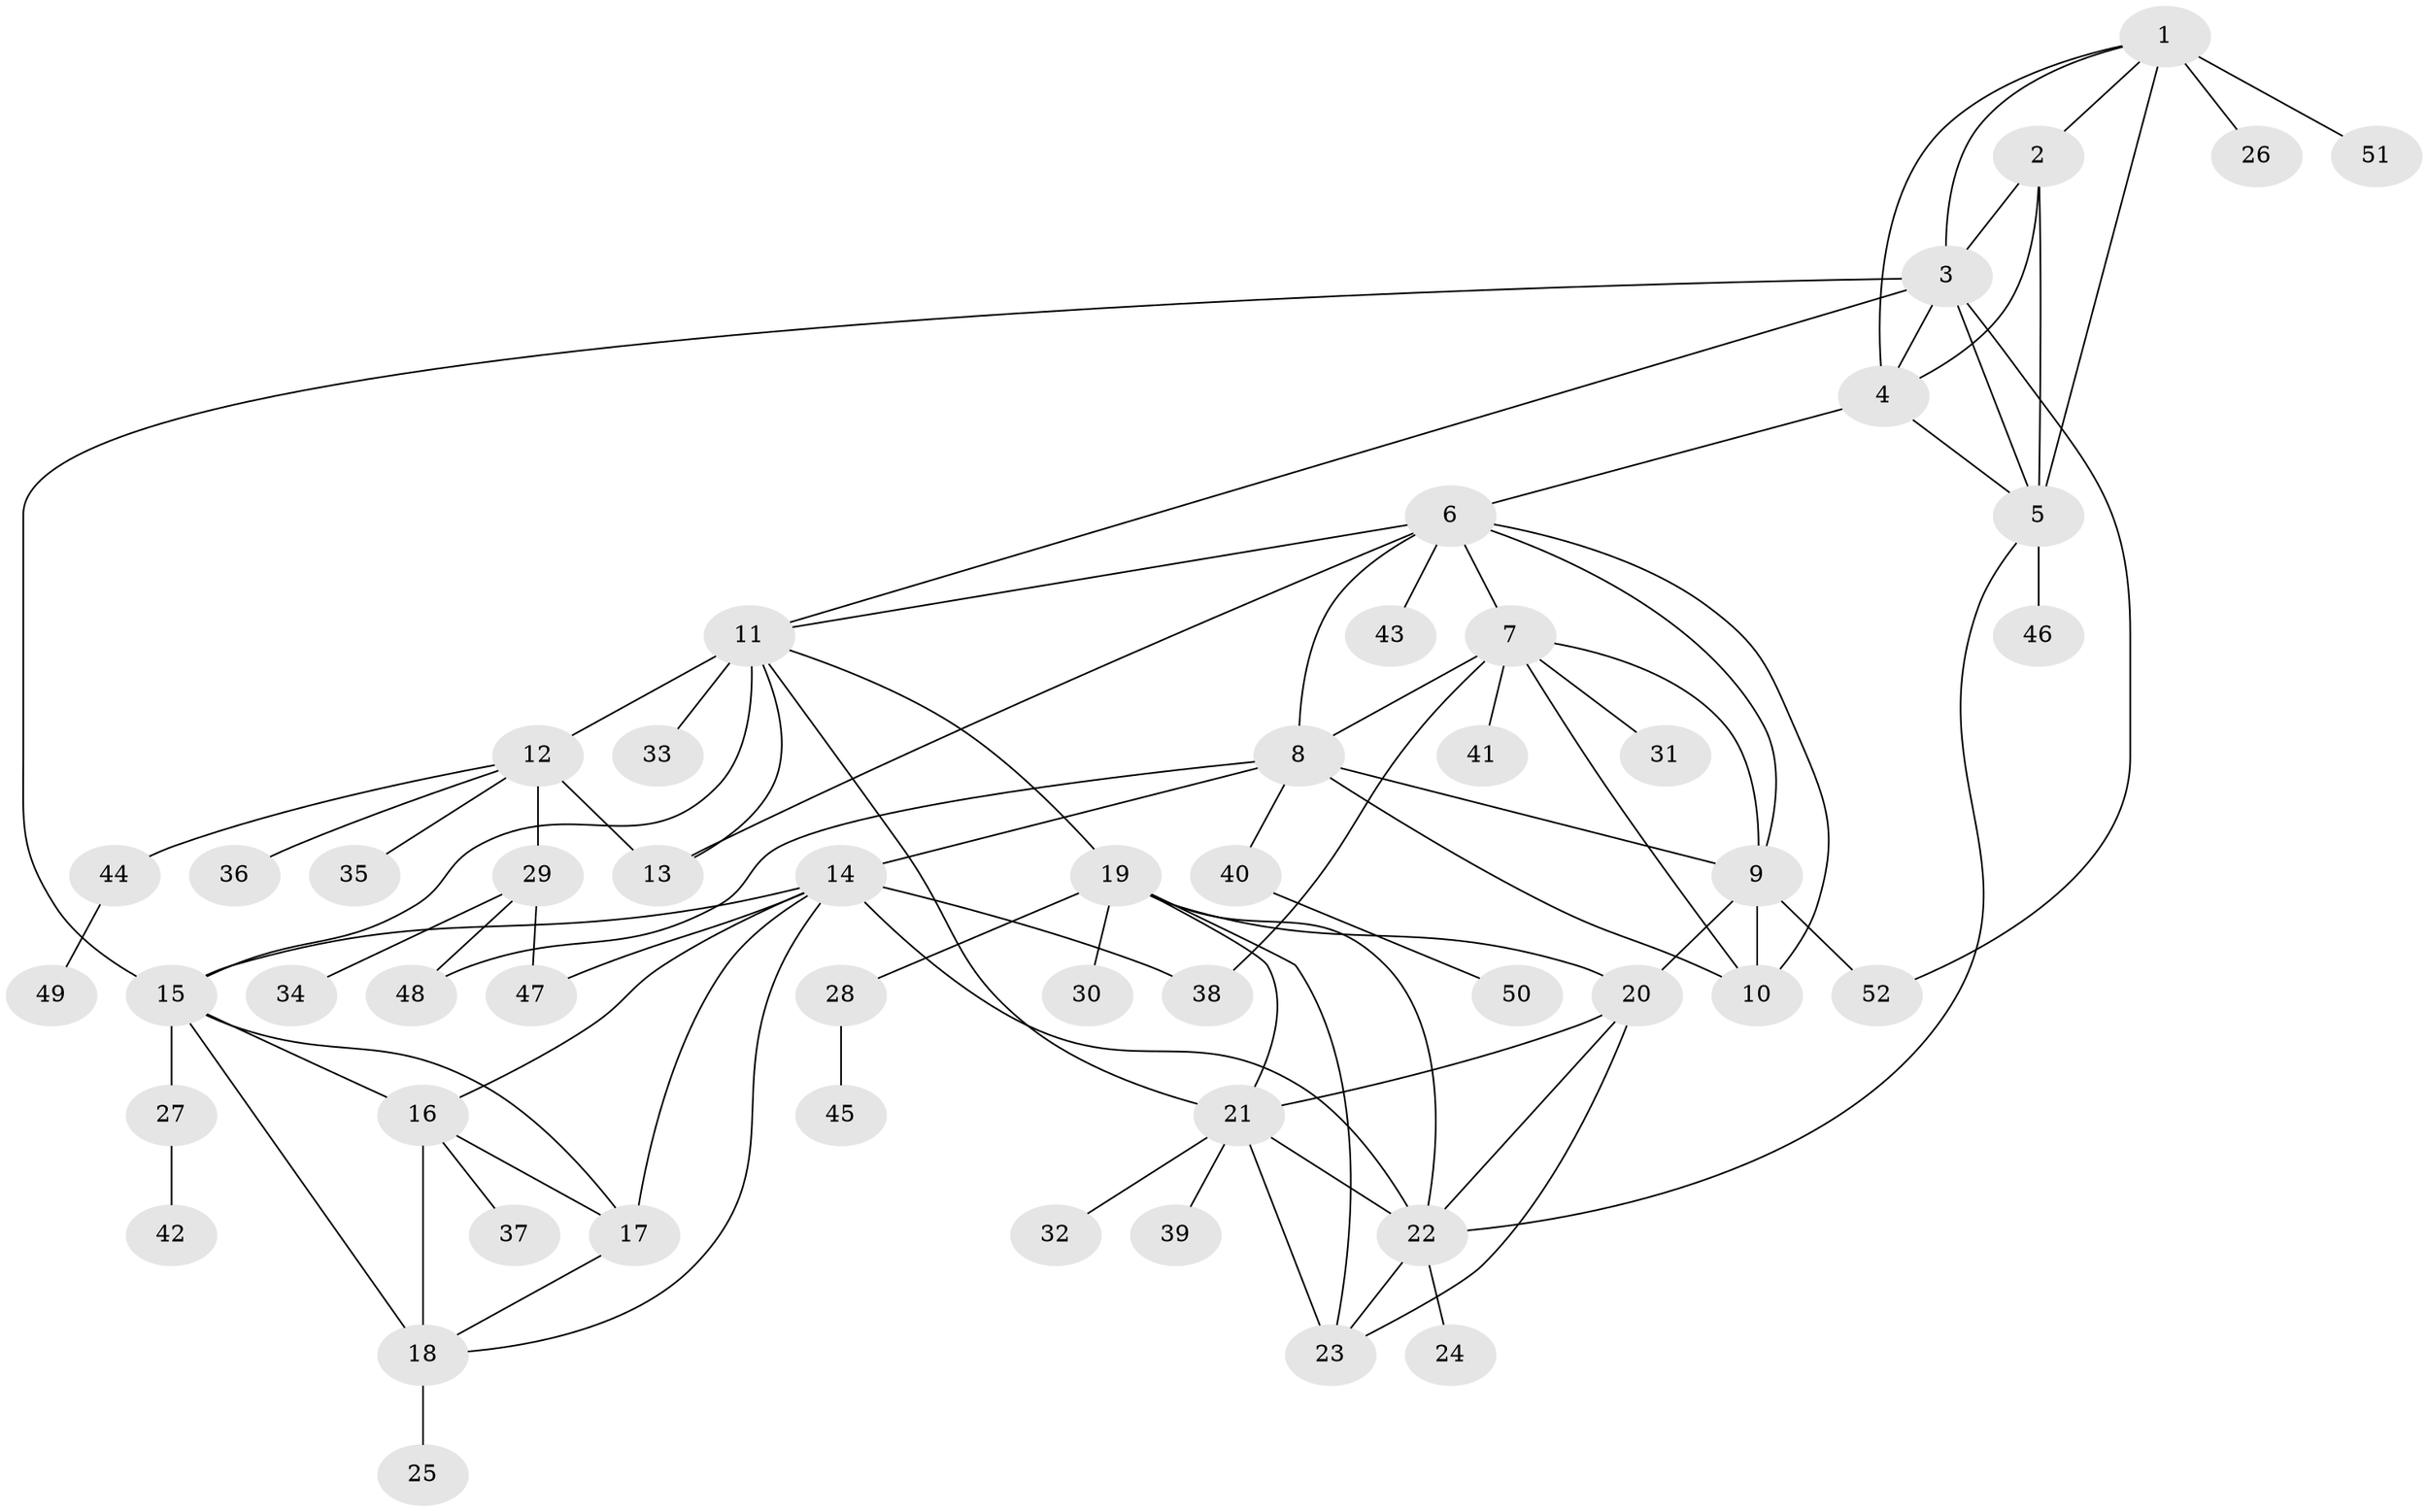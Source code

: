 // original degree distribution, {8: 0.05825242718446602, 6: 0.038834951456310676, 9: 0.038834951456310676, 7: 0.04854368932038835, 5: 0.038834951456310676, 4: 0.02912621359223301, 10: 0.009708737864077669, 2: 0.14563106796116504, 1: 0.5242718446601942, 3: 0.06796116504854369}
// Generated by graph-tools (version 1.1) at 2025/37/03/09/25 02:37:15]
// undirected, 52 vertices, 88 edges
graph export_dot {
graph [start="1"]
  node [color=gray90,style=filled];
  1;
  2;
  3;
  4;
  5;
  6;
  7;
  8;
  9;
  10;
  11;
  12;
  13;
  14;
  15;
  16;
  17;
  18;
  19;
  20;
  21;
  22;
  23;
  24;
  25;
  26;
  27;
  28;
  29;
  30;
  31;
  32;
  33;
  34;
  35;
  36;
  37;
  38;
  39;
  40;
  41;
  42;
  43;
  44;
  45;
  46;
  47;
  48;
  49;
  50;
  51;
  52;
  1 -- 2 [weight=1.0];
  1 -- 3 [weight=1.0];
  1 -- 4 [weight=1.0];
  1 -- 5 [weight=1.0];
  1 -- 26 [weight=1.0];
  1 -- 51 [weight=2.0];
  2 -- 3 [weight=2.0];
  2 -- 4 [weight=1.0];
  2 -- 5 [weight=1.0];
  3 -- 4 [weight=1.0];
  3 -- 5 [weight=1.0];
  3 -- 11 [weight=2.0];
  3 -- 15 [weight=1.0];
  3 -- 52 [weight=1.0];
  4 -- 5 [weight=1.0];
  4 -- 6 [weight=1.0];
  5 -- 22 [weight=1.0];
  5 -- 46 [weight=3.0];
  6 -- 7 [weight=1.0];
  6 -- 8 [weight=1.0];
  6 -- 9 [weight=1.0];
  6 -- 10 [weight=1.0];
  6 -- 11 [weight=1.0];
  6 -- 13 [weight=1.0];
  6 -- 43 [weight=1.0];
  7 -- 8 [weight=1.0];
  7 -- 9 [weight=1.0];
  7 -- 10 [weight=1.0];
  7 -- 31 [weight=1.0];
  7 -- 38 [weight=1.0];
  7 -- 41 [weight=2.0];
  8 -- 9 [weight=1.0];
  8 -- 10 [weight=3.0];
  8 -- 14 [weight=1.0];
  8 -- 40 [weight=1.0];
  8 -- 48 [weight=1.0];
  9 -- 10 [weight=1.0];
  9 -- 20 [weight=1.0];
  9 -- 52 [weight=1.0];
  11 -- 12 [weight=3.0];
  11 -- 13 [weight=1.0];
  11 -- 15 [weight=1.0];
  11 -- 19 [weight=1.0];
  11 -- 21 [weight=1.0];
  11 -- 33 [weight=3.0];
  12 -- 13 [weight=3.0];
  12 -- 29 [weight=1.0];
  12 -- 35 [weight=1.0];
  12 -- 36 [weight=1.0];
  12 -- 44 [weight=1.0];
  14 -- 15 [weight=1.0];
  14 -- 16 [weight=1.0];
  14 -- 17 [weight=1.0];
  14 -- 18 [weight=1.0];
  14 -- 22 [weight=1.0];
  14 -- 38 [weight=1.0];
  14 -- 47 [weight=1.0];
  15 -- 16 [weight=1.0];
  15 -- 17 [weight=1.0];
  15 -- 18 [weight=1.0];
  15 -- 27 [weight=1.0];
  16 -- 17 [weight=1.0];
  16 -- 18 [weight=3.0];
  16 -- 37 [weight=1.0];
  17 -- 18 [weight=1.0];
  18 -- 25 [weight=1.0];
  19 -- 20 [weight=1.0];
  19 -- 21 [weight=1.0];
  19 -- 22 [weight=1.0];
  19 -- 23 [weight=1.0];
  19 -- 28 [weight=1.0];
  19 -- 30 [weight=1.0];
  20 -- 21 [weight=1.0];
  20 -- 22 [weight=1.0];
  20 -- 23 [weight=1.0];
  21 -- 22 [weight=3.0];
  21 -- 23 [weight=1.0];
  21 -- 32 [weight=1.0];
  21 -- 39 [weight=1.0];
  22 -- 23 [weight=1.0];
  22 -- 24 [weight=1.0];
  27 -- 42 [weight=1.0];
  28 -- 45 [weight=1.0];
  29 -- 34 [weight=1.0];
  29 -- 47 [weight=1.0];
  29 -- 48 [weight=1.0];
  40 -- 50 [weight=1.0];
  44 -- 49 [weight=1.0];
}
